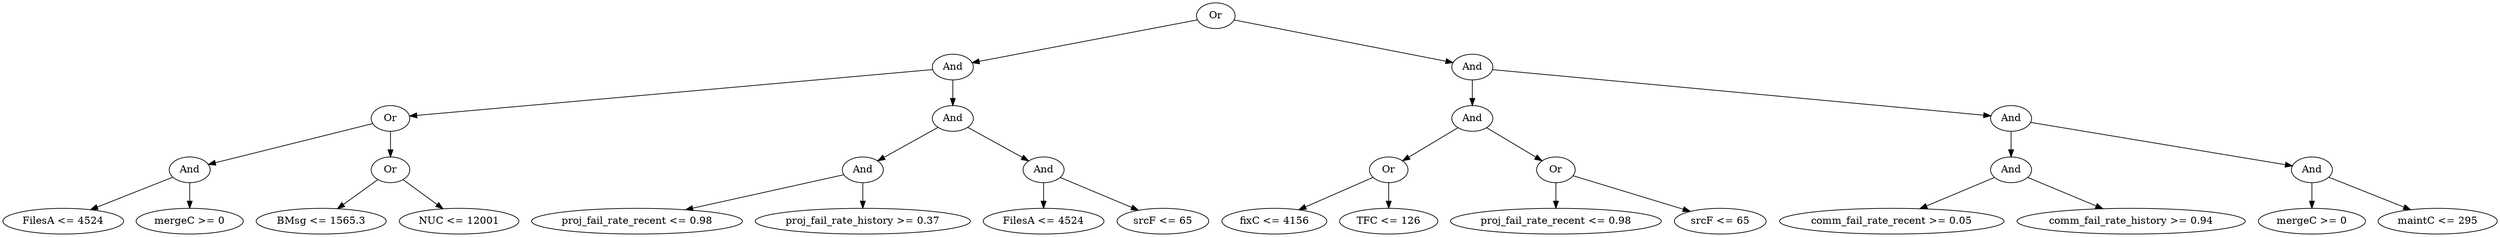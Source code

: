 digraph G {
	graph [bb="0,0,2846.2,324",
		dpi=78
	];
	node [label="\N"];
	1	 [height=0.5,
		label=Or,
		pos="1382.6,306",
		width=0.75];
	2	 [height=0.5,
		label=And,
		pos="1081.6,234",
		width=0.75];
	1 -> 2	 [pos="e,1106.9,240.88 1357.4,299.15 1303.9,286.7 1178.4,257.52 1116.9,243.21"];
	3	 [height=0.5,
		label=And,
		pos="1683.6,234",
		width=0.75];
	1 -> 3	 [pos="e,1658.3,240.88 1407.7,299.15 1461.3,286.7 1586.8,257.52 1648.3,243.21"];
	4	 [height=0.5,
		label=Or,
		pos="441.59,162",
		width=0.75];
	2 -> 4	 [pos="e,468.04,165.89 1054.9,230.08 953.85,219.03 594.51,179.73 478.21,167"];
	5	 [height=0.5,
		label=And,
		pos="1081.6,162",
		width=0.75];
	2 -> 5	 [pos="e,1081.6,180.1 1081.6,215.7 1081.6,207.98 1081.6,198.71 1081.6,190.11"];
	8	 [height=0.5,
		label=And,
		pos="212.59,90",
		width=0.75];
	4 -> 8	 [pos="e,236.69,98.365 417.52,153.64 376.55,141.12 293.15,115.62 246.37,101.32"];
	9	 [height=0.5,
		label=Or,
		pos="441.59,90",
		width=0.75];
	4 -> 9	 [pos="e,441.59,108.1 441.59,143.7 441.59,135.98 441.59,126.71 441.59,118.11"];
	16	 [height=0.5,
		label="FilesA <= 4524",
		pos="67.594,18",
		width=1.8776];
	8 -> 16	 [pos="e,98.728,34.03 191.2,78.671 169.35,68.125 134.91,51.499 107.93,38.472"];
	17	 [height=0.5,
		label="mergeC >= 0",
		pos="212.59,18",
		width=1.6429];
	8 -> 17	 [pos="e,212.59,36.104 212.59,71.697 212.59,63.983 212.59,54.712 212.59,46.112"];
	18	 [height=0.5,
		label="BMsg <= 1565.3",
		pos="362.59,18",
		width=2.022];
	9 -> 18	 [pos="e,381.23,35.51 425.99,75.17 415.44,65.822 401.24,53.248 388.96,42.366"];
	19	 [height=0.5,
		label="NUC <= 12001",
		pos="520.59,18",
		width=1.8776];
	9 -> 19	 [pos="e,501.96,35.51 457.2,75.17 467.75,65.822 481.94,53.248 494.22,42.366"];
	10	 [height=0.5,
		label=And,
		pos="978.59,90",
		width=0.75];
	5 -> 10	 [pos="e,996.85,103.41 1063.2,148.49 1047.1,137.54 1023.5,121.49 1005.3,109.14"];
	11	 [height=0.5,
		label=And,
		pos="1184.6,90",
		width=0.75];
	5 -> 11	 [pos="e,1166.3,103.41 1100,148.49 1116.1,137.54 1139.7,121.49 1157.9,109.14"];
	20	 [height=0.5,
		label="proj_fail_rate_recent <= 0.98",
		pos="723.59,18",
		width=3.2497];
	10 -> 20	 [pos="e,778.19,33.987 954.14,82.288 916.24,71.883 842.04,51.514 788.03,36.687"];
	21	 [height=0.5,
		label="proj_fail_rate_history >= 0.37",
		pos="978.59,18",
		width=3.34];
	10 -> 21	 [pos="e,978.59,36.104 978.59,71.697 978.59,63.983 978.59,54.712 978.59,46.112"];
	22	 [height=0.5,
		label="FilesA <= 4524",
		pos="1184.6,18",
		width=1.8776];
	11 -> 22	 [pos="e,1184.6,36.104 1184.6,71.697 1184.6,63.983 1184.6,54.712 1184.6,46.112"];
	23	 [height=0.5,
		label="srcF <= 65",
		pos="1322.6,18",
		width=1.4443];
	11 -> 23	 [pos="e,1294.5,33.253 1205.6,78.369 1226.7,67.639 1259.8,50.842 1285.4,37.85"];
	6	 [height=0.5,
		label=And,
		pos="1683.6,162",
		width=0.75];
	3 -> 6	 [pos="e,1683.6,180.1 1683.6,215.7 1683.6,207.98 1683.6,198.71 1683.6,190.11"];
	7	 [height=0.5,
		label=And,
		pos="2296.6,162",
		width=0.75];
	3 -> 7	 [pos="e,2270,166.04 1709.9,229.99 1807.3,218.88 2146.9,180.09 2259.8,167.2"];
	12	 [height=0.5,
		label=Or,
		pos="1587.6,90",
		width=0.75];
	6 -> 12	 [pos="e,1605.1,103.76 1666,148.16 1651.2,137.41 1630,121.91 1613.3,109.76"];
	13	 [height=0.5,
		label=Or,
		pos="1779.6,90",
		width=0.75];
	6 -> 13	 [pos="e,1762.1,103.76 1701.2,148.16 1716,137.41 1737.2,121.91 1753.9,109.76"];
	24	 [height=0.5,
		label="fixC <= 4156",
		pos="1452.6,18",
		width=1.661];
	12 -> 24	 [pos="e,1481.2,33.827 1566.8,78.216 1546.5,67.674 1515,51.383 1490.3,38.555"];
	25	 [height=0.5,
		label="TFC <= 126",
		pos="1587.6,18",
		width=1.5887];
	12 -> 25	 [pos="e,1587.6,36.104 1587.6,71.697 1587.6,63.983 1587.6,54.712 1587.6,46.112"];
	26	 [height=0.5,
		label="proj_fail_rate_recent <= 0.98",
		pos="1779.6,18",
		width=3.2497];
	13 -> 26	 [pos="e,1779.6,36.104 1779.6,71.697 1779.6,63.983 1779.6,54.712 1779.6,46.112"];
	27	 [height=0.5,
		label="srcF <= 65",
		pos="1966.6,18",
		width=1.4443];
	13 -> 27	 [pos="e,1932.7,31.687 1802.5,80.417 1832.4,69.223 1885.4,49.412 1923,35.318"];
	14	 [height=0.5,
		label=And,
		pos="2296.6,90",
		width=0.75];
	7 -> 14	 [pos="e,2296.6,108.1 2296.6,143.7 2296.6,135.98 2296.6,126.71 2296.6,118.11"];
	15	 [height=0.5,
		label=And,
		pos="2637.6,90",
		width=0.75];
	7 -> 15	 [pos="e,2612.1,96.238 2321.9,155.8 2382,143.47 2533,112.47 2602.1,98.285"];
	28	 [height=0.5,
		label="comm_fail_rate_recent >= 0.05",
		pos="2161.6,18",
		width=3.4844];
	14 -> 28	 [pos="e,2193.5,35.53 2275.8,78.216 2256.3,68.116 2226.7,52.739 2202.5,40.186"];
	29	 [height=0.5,
		label="comm_fail_rate_history >= 0.94",
		pos="2432.6,18",
		width=3.5566];
	14 -> 29	 [pos="e,2400.6,35.471 2317.2,78.369 2336.9,68.262 2367,52.774 2391.5,40.152"];
	30	 [height=0.5,
		label="mergeC >= 0",
		pos="2637.6,18",
		width=1.6429];
	15 -> 30	 [pos="e,2637.6,36.104 2637.6,71.697 2637.6,63.983 2637.6,54.712 2637.6,46.112"];
	31	 [height=0.5,
		label="maintC <= 295",
		pos="2780.6,18",
		width=1.8234];
	15 -> 31	 [pos="e,2749.9,34.03 2658.7,78.671 2680.2,68.125 2714.2,51.499 2740.8,38.472"];
}

